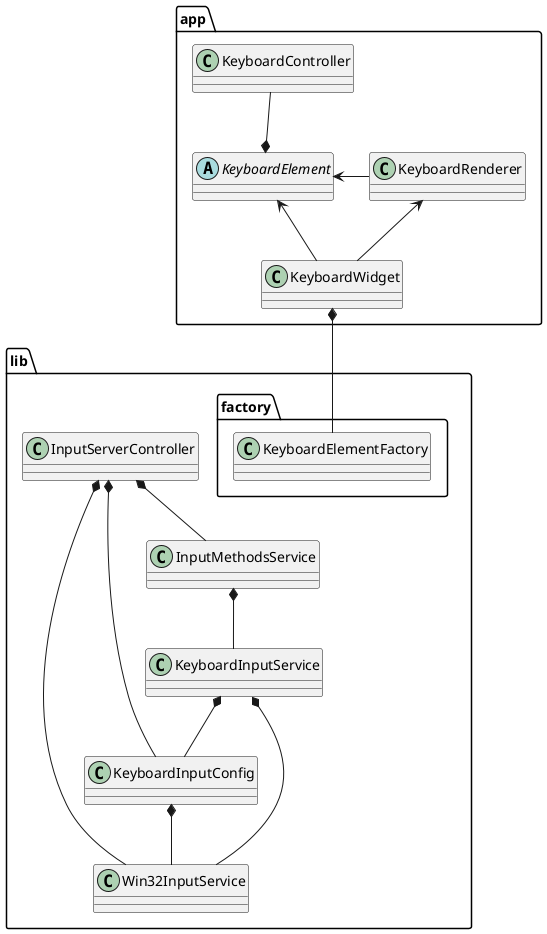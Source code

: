 @startuml

package lib {
	class KeyboardInputConfig
	class Win32InputService
	class KeyboardInputService
	class InputMethodsService
	class InputServerController

	KeyboardInputService *-- Win32InputService
	KeyboardInputService *-- KeyboardInputConfig

	InputMethodsService *-- KeyboardInputService
	InputServerController *-- KeyboardInputConfig

	KeyboardInputConfig *-- Win32InputService

	InputServerController *-- Win32InputService
	InputServerController *-- InputMethodsService
}

package lib.factory {
	class KeyboardElementFactory
}

package app {
	class KeyboardRenderer
	class KeyboardWidget
	class KeyboardController
	abstract class KeyboardElement

	KeyboardRenderer <-- KeyboardWidget
	KeyboardWidget *-- KeyboardElementFactory

	KeyboardController --* KeyboardElement
	KeyboardElement <-- KeyboardWidget
	KeyboardElement <- KeyboardRenderer
}


@enduml
